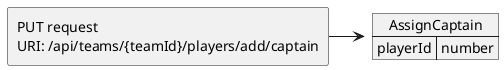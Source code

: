 @startuml Assign captain request
allowmixing

agent "PUT request \nURI: /api/teams/{teamId}/players/add/captain"
  json "AssignCaptain" as J {
    "playerId": "number"
  }

"PUT request \nURI: /api/teams/{teamId}/players/add/captain" -> J 
@enduml